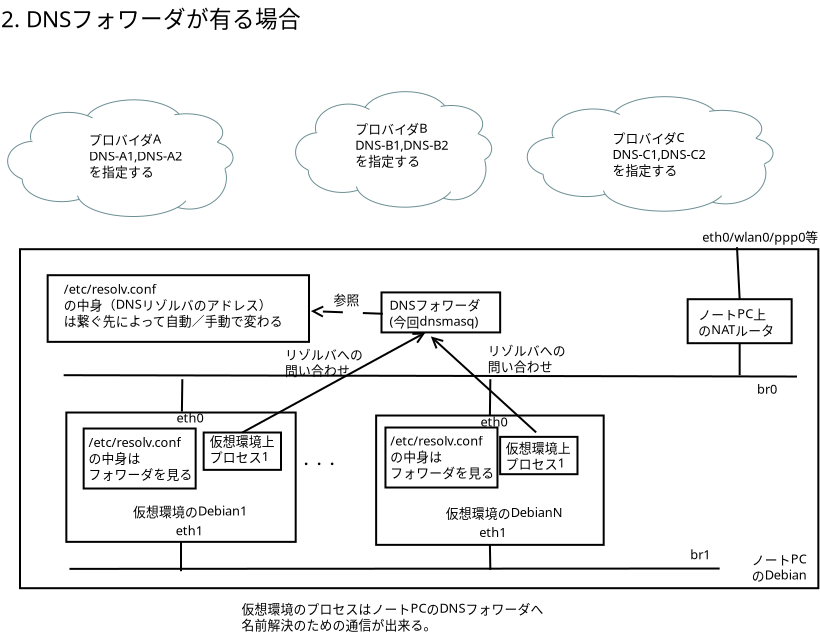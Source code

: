<?xml version="1.0" encoding="UTF-8"?>
<dia:diagram xmlns:dia="http://www.lysator.liu.se/~alla/dia/">
  <dia:layer name="背景" visible="true">
    <dia:object type="Standard - Box" version="0" id="O0">
      <dia:attribute name="obj_pos">
        <dia:point val="5.4,11.017"/>
      </dia:attribute>
      <dia:attribute name="obj_bb">
        <dia:rectangle val="5.35,10.967;45.367,28.017"/>
      </dia:attribute>
      <dia:attribute name="elem_corner">
        <dia:point val="5.4,11.017"/>
      </dia:attribute>
      <dia:attribute name="elem_width">
        <dia:real val="39.917"/>
      </dia:attribute>
      <dia:attribute name="elem_height">
        <dia:real val="16.95"/>
      </dia:attribute>
      <dia:attribute name="show_background">
        <dia:boolean val="true"/>
      </dia:attribute>
    </dia:object>
    <dia:object type="Cisco - Cloud White" version="1" id="O1">
      <dia:attribute name="obj_pos">
        <dia:point val="4.783,3.55"/>
      </dia:attribute>
      <dia:attribute name="obj_bb">
        <dia:rectangle val="4.783,3.55;16.05,9.384"/>
      </dia:attribute>
      <dia:attribute name="meta">
        <dia:composite type="dict"/>
      </dia:attribute>
      <dia:attribute name="elem_corner">
        <dia:point val="4.783,3.55"/>
      </dia:attribute>
      <dia:attribute name="elem_width">
        <dia:real val="11.267"/>
      </dia:attribute>
      <dia:attribute name="elem_height">
        <dia:real val="5.833"/>
      </dia:attribute>
      <dia:attribute name="line_width">
        <dia:real val="0.1"/>
      </dia:attribute>
      <dia:attribute name="line_colour">
        <dia:color val="#000000"/>
      </dia:attribute>
      <dia:attribute name="fill_colour">
        <dia:color val="#ffffff"/>
      </dia:attribute>
      <dia:attribute name="show_background">
        <dia:boolean val="true"/>
      </dia:attribute>
      <dia:attribute name="line_style">
        <dia:enum val="0"/>
        <dia:real val="1"/>
      </dia:attribute>
      <dia:attribute name="flip_horizontal">
        <dia:boolean val="false"/>
      </dia:attribute>
      <dia:attribute name="flip_vertical">
        <dia:boolean val="false"/>
      </dia:attribute>
      <dia:attribute name="subscale">
        <dia:real val="1"/>
      </dia:attribute>
    </dia:object>
    <dia:object type="Cisco - Cloud White" version="1" id="O2">
      <dia:attribute name="obj_pos">
        <dia:point val="19.18,3.142"/>
      </dia:attribute>
      <dia:attribute name="obj_bb">
        <dia:rectangle val="19.18,3.142;28.984,8.917"/>
      </dia:attribute>
      <dia:attribute name="meta">
        <dia:composite type="dict"/>
      </dia:attribute>
      <dia:attribute name="elem_corner">
        <dia:point val="19.18,3.142"/>
      </dia:attribute>
      <dia:attribute name="elem_width">
        <dia:real val="9.803"/>
      </dia:attribute>
      <dia:attribute name="elem_height">
        <dia:real val="5.774"/>
      </dia:attribute>
      <dia:attribute name="line_width">
        <dia:real val="0.1"/>
      </dia:attribute>
      <dia:attribute name="line_colour">
        <dia:color val="#000000"/>
      </dia:attribute>
      <dia:attribute name="fill_colour">
        <dia:color val="#ffffff"/>
      </dia:attribute>
      <dia:attribute name="show_background">
        <dia:boolean val="true"/>
      </dia:attribute>
      <dia:attribute name="line_style">
        <dia:enum val="0"/>
        <dia:real val="1"/>
      </dia:attribute>
      <dia:attribute name="flip_horizontal">
        <dia:boolean val="false"/>
      </dia:attribute>
      <dia:attribute name="flip_vertical">
        <dia:boolean val="false"/>
      </dia:attribute>
      <dia:attribute name="subscale">
        <dia:real val="1"/>
      </dia:attribute>
    </dia:object>
    <dia:object type="Cisco - Cloud White" version="1" id="O3">
      <dia:attribute name="obj_pos">
        <dia:point val="30.764,3.392"/>
      </dia:attribute>
      <dia:attribute name="obj_bb">
        <dia:rectangle val="30.763,3.392;43.05,9.117"/>
      </dia:attribute>
      <dia:attribute name="meta">
        <dia:composite type="dict"/>
      </dia:attribute>
      <dia:attribute name="elem_corner">
        <dia:point val="30.764,3.392"/>
      </dia:attribute>
      <dia:attribute name="elem_width">
        <dia:real val="12.286"/>
      </dia:attribute>
      <dia:attribute name="elem_height">
        <dia:real val="5.724"/>
      </dia:attribute>
      <dia:attribute name="line_width">
        <dia:real val="0.1"/>
      </dia:attribute>
      <dia:attribute name="line_colour">
        <dia:color val="#000000"/>
      </dia:attribute>
      <dia:attribute name="fill_colour">
        <dia:color val="#ffffff"/>
      </dia:attribute>
      <dia:attribute name="show_background">
        <dia:boolean val="true"/>
      </dia:attribute>
      <dia:attribute name="line_style">
        <dia:enum val="0"/>
        <dia:real val="1"/>
      </dia:attribute>
      <dia:attribute name="flip_horizontal">
        <dia:boolean val="false"/>
      </dia:attribute>
      <dia:attribute name="flip_vertical">
        <dia:boolean val="false"/>
      </dia:attribute>
      <dia:attribute name="subscale">
        <dia:real val="1"/>
      </dia:attribute>
    </dia:object>
    <dia:object type="Standard - Text" version="1" id="O4">
      <dia:attribute name="obj_pos">
        <dia:point val="4.45,-0.083"/>
      </dia:attribute>
      <dia:attribute name="obj_bb">
        <dia:rectangle val="4.45,-1.249;19.658,0.293"/>
      </dia:attribute>
      <dia:attribute name="text">
        <dia:composite type="text">
          <dia:attribute name="string">
            <dia:string>#2. DNSフォワーダが有る場合#</dia:string>
          </dia:attribute>
          <dia:attribute name="font">
            <dia:font family="sans" style="0" name="Helvetica"/>
          </dia:attribute>
          <dia:attribute name="height">
            <dia:real val="1.411"/>
          </dia:attribute>
          <dia:attribute name="pos">
            <dia:point val="4.45,-0.083"/>
          </dia:attribute>
          <dia:attribute name="color">
            <dia:color val="#000000"/>
          </dia:attribute>
          <dia:attribute name="alignment">
            <dia:enum val="0"/>
          </dia:attribute>
        </dia:composite>
      </dia:attribute>
      <dia:attribute name="valign">
        <dia:enum val="3"/>
      </dia:attribute>
    </dia:object>
    <dia:object type="Standard - Text" version="1" id="O5">
      <dia:attribute name="obj_pos">
        <dia:point val="39.517,10.65"/>
      </dia:attribute>
      <dia:attribute name="obj_bb">
        <dia:rectangle val="39.517,10.01;45.579,10.822"/>
      </dia:attribute>
      <dia:attribute name="text">
        <dia:composite type="text">
          <dia:attribute name="string">
            <dia:string>#eth0/wlan0/ppp0等#</dia:string>
          </dia:attribute>
          <dia:attribute name="font">
            <dia:font family="sans" style="0" name="Helvetica"/>
          </dia:attribute>
          <dia:attribute name="height">
            <dia:real val="0.8"/>
          </dia:attribute>
          <dia:attribute name="pos">
            <dia:point val="39.517,10.65"/>
          </dia:attribute>
          <dia:attribute name="color">
            <dia:color val="#000000"/>
          </dia:attribute>
          <dia:attribute name="alignment">
            <dia:enum val="0"/>
          </dia:attribute>
        </dia:composite>
      </dia:attribute>
      <dia:attribute name="valign">
        <dia:enum val="3"/>
      </dia:attribute>
    </dia:object>
  </dia:layer>
  <dia:layer name="母艦レイヤ" visible="true">
    <dia:object type="Standard - Text" version="1" id="O6">
      <dia:attribute name="obj_pos">
        <dia:point val="8.85,5.783"/>
      </dia:attribute>
      <dia:attribute name="obj_bb">
        <dia:rectangle val="8.85,5.158;13.932,7.548"/>
      </dia:attribute>
      <dia:attribute name="text">
        <dia:composite type="text">
          <dia:attribute name="string">
            <dia:string>#プロバイダA
DNS-A1,DNS-A2
を指定する#</dia:string>
          </dia:attribute>
          <dia:attribute name="font">
            <dia:font family="sans" style="0" name="Helvetica"/>
          </dia:attribute>
          <dia:attribute name="height">
            <dia:real val="0.8"/>
          </dia:attribute>
          <dia:attribute name="pos">
            <dia:point val="8.85,5.783"/>
          </dia:attribute>
          <dia:attribute name="color">
            <dia:color val="#000000"/>
          </dia:attribute>
          <dia:attribute name="alignment">
            <dia:enum val="0"/>
          </dia:attribute>
        </dia:composite>
      </dia:attribute>
      <dia:attribute name="valign">
        <dia:enum val="3"/>
      </dia:attribute>
    </dia:object>
    <dia:object type="Standard - Text" version="1" id="O7">
      <dia:attribute name="obj_pos">
        <dia:point val="22.157,5.242"/>
      </dia:attribute>
      <dia:attribute name="obj_bb">
        <dia:rectangle val="22.157,4.617;27.229,7.007"/>
      </dia:attribute>
      <dia:attribute name="text">
        <dia:composite type="text">
          <dia:attribute name="string">
            <dia:string>#プロバイダB
DNS-B1,DNS-B2
を指定する#</dia:string>
          </dia:attribute>
          <dia:attribute name="font">
            <dia:font family="sans" style="0" name="Helvetica"/>
          </dia:attribute>
          <dia:attribute name="height">
            <dia:real val="0.8"/>
          </dia:attribute>
          <dia:attribute name="pos">
            <dia:point val="22.157,5.242"/>
          </dia:attribute>
          <dia:attribute name="color">
            <dia:color val="#000000"/>
          </dia:attribute>
          <dia:attribute name="alignment">
            <dia:enum val="0"/>
          </dia:attribute>
        </dia:composite>
      </dia:attribute>
      <dia:attribute name="valign">
        <dia:enum val="3"/>
      </dia:attribute>
    </dia:object>
    <dia:object type="Standard - Text" version="1" id="O8">
      <dia:attribute name="obj_pos">
        <dia:point val="35.023,5.708"/>
      </dia:attribute>
      <dia:attribute name="obj_bb">
        <dia:rectangle val="35.023,5.083;40.156,7.473"/>
      </dia:attribute>
      <dia:attribute name="text">
        <dia:composite type="text">
          <dia:attribute name="string">
            <dia:string>#プロバイダC
DNS-C1,DNS-C2
を指定する#</dia:string>
          </dia:attribute>
          <dia:attribute name="font">
            <dia:font family="sans" style="0" name="Helvetica"/>
          </dia:attribute>
          <dia:attribute name="height">
            <dia:real val="0.8"/>
          </dia:attribute>
          <dia:attribute name="pos">
            <dia:point val="35.023,5.708"/>
          </dia:attribute>
          <dia:attribute name="color">
            <dia:color val="#000000"/>
          </dia:attribute>
          <dia:attribute name="alignment">
            <dia:enum val="0"/>
          </dia:attribute>
        </dia:composite>
      </dia:attribute>
      <dia:attribute name="valign">
        <dia:enum val="3"/>
      </dia:attribute>
    </dia:object>
  </dia:layer>
  <dia:layer name="仮想レイヤ" visible="true">
    <dia:object type="Standard - Text" version="1" id="O9">
      <dia:attribute name="obj_pos">
        <dia:point val="41.983,26.783"/>
      </dia:attribute>
      <dia:attribute name="obj_bb">
        <dia:rectangle val="41.983,26.143;44.893,27.756"/>
      </dia:attribute>
      <dia:attribute name="text">
        <dia:composite type="text">
          <dia:attribute name="string">
            <dia:string>#ノートPC
のDebian#</dia:string>
          </dia:attribute>
          <dia:attribute name="font">
            <dia:font family="sans" style="0" name="Helvetica"/>
          </dia:attribute>
          <dia:attribute name="height">
            <dia:real val="0.8"/>
          </dia:attribute>
          <dia:attribute name="pos">
            <dia:point val="41.983,26.783"/>
          </dia:attribute>
          <dia:attribute name="color">
            <dia:color val="#000000"/>
          </dia:attribute>
          <dia:attribute name="alignment">
            <dia:enum val="0"/>
          </dia:attribute>
        </dia:composite>
      </dia:attribute>
      <dia:attribute name="valign">
        <dia:enum val="3"/>
      </dia:attribute>
    </dia:object>
    <dia:object type="Standard - Box" version="0" id="O10">
      <dia:attribute name="obj_pos">
        <dia:point val="6.783,12.317"/>
      </dia:attribute>
      <dia:attribute name="obj_bb">
        <dia:rectangle val="6.733,12.267;19.9,15.7"/>
      </dia:attribute>
      <dia:attribute name="elem_corner">
        <dia:point val="6.783,12.317"/>
      </dia:attribute>
      <dia:attribute name="elem_width">
        <dia:real val="13.067"/>
      </dia:attribute>
      <dia:attribute name="elem_height">
        <dia:real val="3.333"/>
      </dia:attribute>
      <dia:attribute name="show_background">
        <dia:boolean val="true"/>
      </dia:attribute>
    </dia:object>
    <dia:object type="Standard - Box" version="0" id="O11">
      <dia:attribute name="obj_pos">
        <dia:point val="7.717,19.183"/>
      </dia:attribute>
      <dia:attribute name="obj_bb">
        <dia:rectangle val="7.667,19.133;19.233,25.7"/>
      </dia:attribute>
      <dia:attribute name="elem_corner">
        <dia:point val="7.717,19.183"/>
      </dia:attribute>
      <dia:attribute name="elem_width">
        <dia:real val="11.467"/>
      </dia:attribute>
      <dia:attribute name="elem_height">
        <dia:real val="6.467"/>
      </dia:attribute>
      <dia:attribute name="show_background">
        <dia:boolean val="true"/>
      </dia:attribute>
    </dia:object>
    <dia:object type="Standard - Box" version="0" id="O12">
      <dia:attribute name="obj_pos">
        <dia:point val="23.207,19.333"/>
      </dia:attribute>
      <dia:attribute name="obj_bb">
        <dia:rectangle val="23.157,19.283;34.633,25.85"/>
      </dia:attribute>
      <dia:attribute name="elem_corner">
        <dia:point val="23.207,19.333"/>
      </dia:attribute>
      <dia:attribute name="elem_width">
        <dia:real val="11.377"/>
      </dia:attribute>
      <dia:attribute name="elem_height">
        <dia:real val="6.467"/>
      </dia:attribute>
      <dia:attribute name="show_background">
        <dia:boolean val="true"/>
      </dia:attribute>
    </dia:object>
    <dia:object type="Standard - Line" version="0" id="O13">
      <dia:attribute name="obj_pos">
        <dia:point val="7.583,17.317"/>
      </dia:attribute>
      <dia:attribute name="obj_bb">
        <dia:rectangle val="7.533,17.267;44.3,17.433"/>
      </dia:attribute>
      <dia:attribute name="conn_endpoints">
        <dia:point val="7.583,17.317"/>
        <dia:point val="44.25,17.383"/>
      </dia:attribute>
      <dia:attribute name="numcp">
        <dia:int val="1"/>
      </dia:attribute>
    </dia:object>
    <dia:object type="Standard - Line" version="0" id="O14">
      <dia:attribute name="obj_pos">
        <dia:point val="7.873,27"/>
      </dia:attribute>
      <dia:attribute name="obj_bb">
        <dia:rectangle val="7.823,26.933;40.433,27.05"/>
      </dia:attribute>
      <dia:attribute name="conn_endpoints">
        <dia:point val="7.873,27"/>
        <dia:point val="40.383,26.983"/>
      </dia:attribute>
      <dia:attribute name="numcp">
        <dia:int val="1"/>
      </dia:attribute>
    </dia:object>
    <dia:object type="Standard - Box" version="0" id="O15">
      <dia:attribute name="obj_pos">
        <dia:point val="38.783,13.517"/>
      </dia:attribute>
      <dia:attribute name="obj_bb">
        <dia:rectangle val="38.733,13.467;44.033,15.767"/>
      </dia:attribute>
      <dia:attribute name="elem_corner">
        <dia:point val="38.783,13.517"/>
      </dia:attribute>
      <dia:attribute name="elem_width">
        <dia:real val="5.2"/>
      </dia:attribute>
      <dia:attribute name="elem_height">
        <dia:real val="2.2"/>
      </dia:attribute>
      <dia:attribute name="show_background">
        <dia:boolean val="true"/>
      </dia:attribute>
    </dia:object>
    <dia:object type="Standard - Text" version="1" id="O16">
      <dia:attribute name="obj_pos">
        <dia:point val="41.383,14.617"/>
      </dia:attribute>
      <dia:attribute name="obj_bb">
        <dia:rectangle val="41.383,14.022;41.383,14.767"/>
      </dia:attribute>
      <dia:attribute name="text">
        <dia:composite type="text">
          <dia:attribute name="string">
            <dia:string>##</dia:string>
          </dia:attribute>
          <dia:attribute name="font">
            <dia:font family="sans" style="0" name="Helvetica"/>
          </dia:attribute>
          <dia:attribute name="height">
            <dia:real val="0.8"/>
          </dia:attribute>
          <dia:attribute name="pos">
            <dia:point val="41.383,14.617"/>
          </dia:attribute>
          <dia:attribute name="color">
            <dia:color val="#000000"/>
          </dia:attribute>
          <dia:attribute name="alignment">
            <dia:enum val="0"/>
          </dia:attribute>
        </dia:composite>
      </dia:attribute>
      <dia:attribute name="valign">
        <dia:enum val="3"/>
      </dia:attribute>
      <dia:connections>
        <dia:connection handle="0" to="O15" connection="8"/>
      </dia:connections>
    </dia:object>
    <dia:object type="Standard - Line" version="0" id="O17">
      <dia:attribute name="obj_pos">
        <dia:point val="41.25,10.917"/>
      </dia:attribute>
      <dia:attribute name="obj_bb">
        <dia:rectangle val="41.197,10.864;41.436,13.569"/>
      </dia:attribute>
      <dia:attribute name="conn_endpoints">
        <dia:point val="41.25,10.917"/>
        <dia:point val="41.383,13.517"/>
      </dia:attribute>
      <dia:attribute name="numcp">
        <dia:int val="1"/>
      </dia:attribute>
      <dia:connections>
        <dia:connection handle="1" to="O15" connection="1"/>
      </dia:connections>
    </dia:object>
    <dia:object type="Standard - Line" version="0" id="O18">
      <dia:attribute name="obj_pos">
        <dia:point val="41.383,15.717"/>
      </dia:attribute>
      <dia:attribute name="obj_bb">
        <dia:rectangle val="41.333,15.667;41.433,17.367"/>
      </dia:attribute>
      <dia:attribute name="conn_endpoints">
        <dia:point val="41.383,15.717"/>
        <dia:point val="41.383,17.317"/>
      </dia:attribute>
      <dia:attribute name="numcp">
        <dia:int val="1"/>
      </dia:attribute>
      <dia:connections>
        <dia:connection handle="0" to="O15" connection="6"/>
      </dia:connections>
    </dia:object>
    <dia:object type="Standard - Line" version="0" id="O19">
      <dia:attribute name="obj_pos">
        <dia:point val="13.517,17.517"/>
      </dia:attribute>
      <dia:attribute name="obj_bb">
        <dia:rectangle val="13.444,17.466;13.567,19.184"/>
      </dia:attribute>
      <dia:attribute name="conn_endpoints">
        <dia:point val="13.517,17.517"/>
        <dia:point val="13.495,19.134"/>
      </dia:attribute>
      <dia:attribute name="numcp">
        <dia:int val="1"/>
      </dia:attribute>
      <dia:connections>
        <dia:connection handle="1" to="O11" connection="8"/>
      </dia:connections>
    </dia:object>
    <dia:object type="Standard - Line" version="0" id="O20">
      <dia:attribute name="obj_pos">
        <dia:point val="13.45,25.65"/>
      </dia:attribute>
      <dia:attribute name="obj_bb">
        <dia:rectangle val="13.4,25.6;13.5,27.167"/>
      </dia:attribute>
      <dia:attribute name="conn_endpoints">
        <dia:point val="13.45,25.65"/>
        <dia:point val="13.45,27.117"/>
      </dia:attribute>
      <dia:attribute name="numcp">
        <dia:int val="1"/>
      </dia:attribute>
      <dia:connections>
        <dia:connection handle="0" to="O11" connection="6"/>
      </dia:connections>
    </dia:object>
    <dia:object type="Standard - Line" version="0" id="O21">
      <dia:attribute name="obj_pos">
        <dia:point val="28.917,17.517"/>
      </dia:attribute>
      <dia:attribute name="obj_bb">
        <dia:rectangle val="28.844,17.466;28.967,19.384"/>
      </dia:attribute>
      <dia:attribute name="conn_endpoints">
        <dia:point val="28.917,17.517"/>
        <dia:point val="28.895,19.333"/>
      </dia:attribute>
      <dia:attribute name="numcp">
        <dia:int val="1"/>
      </dia:attribute>
      <dia:connections>
        <dia:connection handle="1" to="O12" connection="1"/>
      </dia:connections>
    </dia:object>
    <dia:object type="Standard - Line" version="0" id="O22">
      <dia:attribute name="obj_pos">
        <dia:point val="28.895,25.8"/>
      </dia:attribute>
      <dia:attribute name="obj_bb">
        <dia:rectangle val="28.844,25.749;28.968,27.101"/>
      </dia:attribute>
      <dia:attribute name="conn_endpoints">
        <dia:point val="28.895,25.8"/>
        <dia:point val="28.917,27.05"/>
      </dia:attribute>
      <dia:attribute name="numcp">
        <dia:int val="1"/>
      </dia:attribute>
      <dia:connections>
        <dia:connection handle="0" to="O12" connection="6"/>
      </dia:connections>
    </dia:object>
    <dia:object type="Standard - Box" version="0" id="O23">
      <dia:attribute name="obj_pos">
        <dia:point val="23.475,13.178"/>
      </dia:attribute>
      <dia:attribute name="obj_bb">
        <dia:rectangle val="23.425,13.128;29.458,15.228"/>
      </dia:attribute>
      <dia:attribute name="elem_corner">
        <dia:point val="23.475,13.178"/>
      </dia:attribute>
      <dia:attribute name="elem_width">
        <dia:real val="5.933"/>
      </dia:attribute>
      <dia:attribute name="elem_height">
        <dia:real val="2"/>
      </dia:attribute>
      <dia:attribute name="show_background">
        <dia:boolean val="true"/>
      </dia:attribute>
    </dia:object>
  </dia:layer>
  <dia:layer name="仮想レイヤの中身" visible="true">
    <dia:object type="Standard - Box" version="0" id="O24">
      <dia:attribute name="obj_pos">
        <dia:point val="8.583,19.983"/>
      </dia:attribute>
      <dia:attribute name="obj_bb">
        <dia:rectangle val="8.533,19.933;14.233,23.033"/>
      </dia:attribute>
      <dia:attribute name="elem_corner">
        <dia:point val="8.583,19.983"/>
      </dia:attribute>
      <dia:attribute name="elem_width">
        <dia:real val="5.6"/>
      </dia:attribute>
      <dia:attribute name="elem_height">
        <dia:real val="3"/>
      </dia:attribute>
      <dia:attribute name="show_background">
        <dia:boolean val="true"/>
      </dia:attribute>
    </dia:object>
    <dia:object type="Standard - Box" version="0" id="O25">
      <dia:attribute name="obj_pos">
        <dia:point val="23.673,19.933"/>
      </dia:attribute>
      <dia:attribute name="obj_bb">
        <dia:rectangle val="23.623,19.883;29.323,22.983"/>
      </dia:attribute>
      <dia:attribute name="elem_corner">
        <dia:point val="23.673,19.933"/>
      </dia:attribute>
      <dia:attribute name="elem_width">
        <dia:real val="5.6"/>
      </dia:attribute>
      <dia:attribute name="elem_height">
        <dia:real val="3"/>
      </dia:attribute>
      <dia:attribute name="show_background">
        <dia:boolean val="true"/>
      </dia:attribute>
    </dia:object>
    <dia:object type="Standard - Box" version="0" id="O26">
      <dia:attribute name="obj_pos">
        <dia:point val="14.583,20.183"/>
      </dia:attribute>
      <dia:attribute name="obj_bb">
        <dia:rectangle val="14.533,20.133;18.5,22.1"/>
      </dia:attribute>
      <dia:attribute name="elem_corner">
        <dia:point val="14.583,20.183"/>
      </dia:attribute>
      <dia:attribute name="elem_width">
        <dia:real val="3.867"/>
      </dia:attribute>
      <dia:attribute name="elem_height">
        <dia:real val="1.867"/>
      </dia:attribute>
      <dia:attribute name="show_background">
        <dia:boolean val="true"/>
      </dia:attribute>
    </dia:object>
    <dia:object type="Standard - Box" version="0" id="O27">
      <dia:attribute name="obj_pos">
        <dia:point val="29.407,20.4"/>
      </dia:attribute>
      <dia:attribute name="obj_bb">
        <dia:rectangle val="29.357,20.35;33.323,22.317"/>
      </dia:attribute>
      <dia:attribute name="elem_corner">
        <dia:point val="29.407,20.4"/>
      </dia:attribute>
      <dia:attribute name="elem_width">
        <dia:real val="3.867"/>
      </dia:attribute>
      <dia:attribute name="elem_height">
        <dia:real val="1.867"/>
      </dia:attribute>
      <dia:attribute name="show_background">
        <dia:boolean val="true"/>
      </dia:attribute>
    </dia:object>
    <dia:object type="Standard - Line" version="0" id="O28">
      <dia:attribute name="obj_pos">
        <dia:point val="23.542,14.245"/>
      </dia:attribute>
      <dia:attribute name="obj_bb">
        <dia:rectangle val="19.83,13.801;23.593,14.463"/>
      </dia:attribute>
      <dia:attribute name="conn_endpoints">
        <dia:point val="23.542,14.245"/>
        <dia:point val="19.942,14.112"/>
      </dia:attribute>
      <dia:attribute name="numcp">
        <dia:int val="1"/>
      </dia:attribute>
      <dia:attribute name="line_style">
        <dia:enum val="1"/>
      </dia:attribute>
      <dia:attribute name="end_arrow">
        <dia:enum val="1"/>
      </dia:attribute>
      <dia:attribute name="end_arrow_length">
        <dia:real val="0.5"/>
      </dia:attribute>
      <dia:attribute name="end_arrow_width">
        <dia:real val="0.5"/>
      </dia:attribute>
    </dia:object>
    <dia:object type="Standard - Line" version="0" id="O29">
      <dia:attribute name="obj_pos">
        <dia:point val="16.517,20.183"/>
      </dia:attribute>
      <dia:attribute name="obj_bb">
        <dia:rectangle val="16.449,15.109;25.773,20.251"/>
      </dia:attribute>
      <dia:attribute name="conn_endpoints">
        <dia:point val="16.517,20.183"/>
        <dia:point val="25.675,15.178"/>
      </dia:attribute>
      <dia:attribute name="numcp">
        <dia:int val="1"/>
      </dia:attribute>
      <dia:attribute name="end_arrow">
        <dia:enum val="1"/>
      </dia:attribute>
      <dia:attribute name="end_arrow_length">
        <dia:real val="0.5"/>
      </dia:attribute>
      <dia:attribute name="end_arrow_width">
        <dia:real val="0.5"/>
      </dia:attribute>
      <dia:connections>
        <dia:connection handle="0" to="O26" connection="1"/>
      </dia:connections>
    </dia:object>
    <dia:object type="Standard - Line" version="0" id="O30">
      <dia:attribute name="obj_pos">
        <dia:point val="31.208,20.178"/>
      </dia:attribute>
      <dia:attribute name="obj_bb">
        <dia:rectangle val="25.859,15.303;31.279,20.249"/>
      </dia:attribute>
      <dia:attribute name="conn_endpoints">
        <dia:point val="31.208,20.178"/>
        <dia:point val="25.942,15.378"/>
      </dia:attribute>
      <dia:attribute name="numcp">
        <dia:int val="1"/>
      </dia:attribute>
      <dia:attribute name="end_arrow">
        <dia:enum val="1"/>
      </dia:attribute>
      <dia:attribute name="end_arrow_length">
        <dia:real val="0.5"/>
      </dia:attribute>
      <dia:attribute name="end_arrow_width">
        <dia:real val="0.5"/>
      </dia:attribute>
    </dia:object>
  </dia:layer>
  <dia:layer name="説明文レイヤ" visible="true" active="true">
    <dia:object type="Standard - Text" version="1" id="O31">
      <dia:attribute name="obj_pos">
        <dia:point val="7.583,13.25"/>
      </dia:attribute>
      <dia:attribute name="obj_bb">
        <dia:rectangle val="7.583,12.625;18.463,15.015"/>
      </dia:attribute>
      <dia:attribute name="text">
        <dia:composite type="text">
          <dia:attribute name="string">
            <dia:string>#/etc/resolv.conf
の中身（DNSリゾルバのアドレス）
は繋ぐ先によって自動／手動で変わる#</dia:string>
          </dia:attribute>
          <dia:attribute name="font">
            <dia:font family="sans" style="0" name="Helvetica"/>
          </dia:attribute>
          <dia:attribute name="height">
            <dia:real val="0.8"/>
          </dia:attribute>
          <dia:attribute name="pos">
            <dia:point val="7.583,13.25"/>
          </dia:attribute>
          <dia:attribute name="color">
            <dia:color val="#000000"/>
          </dia:attribute>
          <dia:attribute name="alignment">
            <dia:enum val="0"/>
          </dia:attribute>
        </dia:composite>
      </dia:attribute>
      <dia:attribute name="valign">
        <dia:enum val="3"/>
      </dia:attribute>
    </dia:object>
    <dia:object type="Standard - Text" version="1" id="O32">
      <dia:attribute name="obj_pos">
        <dia:point val="19.383,21.983"/>
      </dia:attribute>
      <dia:attribute name="obj_bb">
        <dia:rectangle val="19.383,21.343;21.348,22.156"/>
      </dia:attribute>
      <dia:attribute name="text">
        <dia:composite type="text">
          <dia:attribute name="string">
            <dia:string>#・・・#</dia:string>
          </dia:attribute>
          <dia:attribute name="font">
            <dia:font family="sans" style="0" name="Helvetica"/>
          </dia:attribute>
          <dia:attribute name="height">
            <dia:real val="0.8"/>
          </dia:attribute>
          <dia:attribute name="pos">
            <dia:point val="19.383,21.983"/>
          </dia:attribute>
          <dia:attribute name="color">
            <dia:color val="#000000"/>
          </dia:attribute>
          <dia:attribute name="alignment">
            <dia:enum val="0"/>
          </dia:attribute>
        </dia:composite>
      </dia:attribute>
      <dia:attribute name="valign">
        <dia:enum val="3"/>
      </dia:attribute>
    </dia:object>
    <dia:object type="Standard - Text" version="1" id="O33">
      <dia:attribute name="obj_pos">
        <dia:point val="11.05,24.383"/>
      </dia:attribute>
      <dia:attribute name="obj_bb">
        <dia:rectangle val="11.05,23.743;16.927,24.556"/>
      </dia:attribute>
      <dia:attribute name="text">
        <dia:composite type="text">
          <dia:attribute name="string">
            <dia:string>#仮想環境のDebian1#</dia:string>
          </dia:attribute>
          <dia:attribute name="font">
            <dia:font family="sans" style="0" name="Helvetica"/>
          </dia:attribute>
          <dia:attribute name="height">
            <dia:real val="0.8"/>
          </dia:attribute>
          <dia:attribute name="pos">
            <dia:point val="11.05,24.383"/>
          </dia:attribute>
          <dia:attribute name="color">
            <dia:color val="#000000"/>
          </dia:attribute>
          <dia:attribute name="alignment">
            <dia:enum val="0"/>
          </dia:attribute>
        </dia:composite>
      </dia:attribute>
      <dia:attribute name="valign">
        <dia:enum val="3"/>
      </dia:attribute>
    </dia:object>
    <dia:object type="Standard - Text" version="1" id="O34">
      <dia:attribute name="obj_pos">
        <dia:point val="26.69,24.457"/>
      </dia:attribute>
      <dia:attribute name="obj_bb">
        <dia:rectangle val="26.69,23.817;32.64,24.629"/>
      </dia:attribute>
      <dia:attribute name="text">
        <dia:composite type="text">
          <dia:attribute name="string">
            <dia:string>#仮想環境のDebianN#</dia:string>
          </dia:attribute>
          <dia:attribute name="font">
            <dia:font family="sans" style="0" name="Helvetica"/>
          </dia:attribute>
          <dia:attribute name="height">
            <dia:real val="0.8"/>
          </dia:attribute>
          <dia:attribute name="pos">
            <dia:point val="26.69,24.457"/>
          </dia:attribute>
          <dia:attribute name="color">
            <dia:color val="#000000"/>
          </dia:attribute>
          <dia:attribute name="alignment">
            <dia:enum val="0"/>
          </dia:attribute>
        </dia:composite>
      </dia:attribute>
      <dia:attribute name="valign">
        <dia:enum val="3"/>
      </dia:attribute>
    </dia:object>
    <dia:object type="Standard - Text" version="1" id="O35">
      <dia:attribute name="obj_pos">
        <dia:point val="11.183,14.25"/>
      </dia:attribute>
      <dia:attribute name="obj_bb">
        <dia:rectangle val="11.183,13.655;11.183,14.4"/>
      </dia:attribute>
      <dia:attribute name="text">
        <dia:composite type="text">
          <dia:attribute name="string">
            <dia:string>##</dia:string>
          </dia:attribute>
          <dia:attribute name="font">
            <dia:font family="sans" style="0" name="Helvetica"/>
          </dia:attribute>
          <dia:attribute name="height">
            <dia:real val="0.8"/>
          </dia:attribute>
          <dia:attribute name="pos">
            <dia:point val="11.183,14.25"/>
          </dia:attribute>
          <dia:attribute name="color">
            <dia:color val="#000000"/>
          </dia:attribute>
          <dia:attribute name="alignment">
            <dia:enum val="0"/>
          </dia:attribute>
        </dia:composite>
      </dia:attribute>
      <dia:attribute name="valign">
        <dia:enum val="3"/>
      </dia:attribute>
    </dia:object>
    <dia:object type="Standard - Text" version="1" id="O36">
      <dia:attribute name="obj_pos">
        <dia:point val="8.823,20.908"/>
      </dia:attribute>
      <dia:attribute name="obj_bb">
        <dia:rectangle val="8.823,20.264;13.963,22.713"/>
      </dia:attribute>
      <dia:attribute name="text">
        <dia:composite type="text">
          <dia:attribute name="string">
            <dia:string>#/etc/resolv.conf
の中身は
フォワーダを見る#</dia:string>
          </dia:attribute>
          <dia:attribute name="font">
            <dia:font family="sans" style="0" name="Helvetica"/>
          </dia:attribute>
          <dia:attribute name="height">
            <dia:real val="0.8"/>
          </dia:attribute>
          <dia:attribute name="pos">
            <dia:point val="8.823,20.908"/>
          </dia:attribute>
          <dia:attribute name="color">
            <dia:color val="#000000"/>
          </dia:attribute>
          <dia:attribute name="alignment">
            <dia:enum val="0"/>
          </dia:attribute>
        </dia:composite>
      </dia:attribute>
      <dia:attribute name="valign">
        <dia:enum val="3"/>
      </dia:attribute>
    </dia:object>
    <dia:object type="Standard - Text" version="1" id="O37">
      <dia:attribute name="obj_pos">
        <dia:point val="39.317,14.517"/>
      </dia:attribute>
      <dia:attribute name="obj_bb">
        <dia:rectangle val="39.317,13.877;43.134,15.489"/>
      </dia:attribute>
      <dia:attribute name="text">
        <dia:composite type="text">
          <dia:attribute name="string">
            <dia:string>#ノートPC上
のNATルータ#</dia:string>
          </dia:attribute>
          <dia:attribute name="font">
            <dia:font family="sans" style="0" name="Helvetica"/>
          </dia:attribute>
          <dia:attribute name="height">
            <dia:real val="0.8"/>
          </dia:attribute>
          <dia:attribute name="pos">
            <dia:point val="39.317,14.517"/>
          </dia:attribute>
          <dia:attribute name="color">
            <dia:color val="#000000"/>
          </dia:attribute>
          <dia:attribute name="alignment">
            <dia:enum val="0"/>
          </dia:attribute>
        </dia:composite>
      </dia:attribute>
      <dia:attribute name="valign">
        <dia:enum val="3"/>
      </dia:attribute>
    </dia:object>
    <dia:object type="Standard - Text" version="1" id="O38">
      <dia:attribute name="obj_pos">
        <dia:point val="42.25,18.25"/>
      </dia:attribute>
      <dia:attribute name="obj_bb">
        <dia:rectangle val="42.25,17.655;43.328,18.4"/>
      </dia:attribute>
      <dia:attribute name="text">
        <dia:composite type="text">
          <dia:attribute name="string">
            <dia:string>#br0#</dia:string>
          </dia:attribute>
          <dia:attribute name="font">
            <dia:font family="sans" style="0" name="Helvetica"/>
          </dia:attribute>
          <dia:attribute name="height">
            <dia:real val="0.8"/>
          </dia:attribute>
          <dia:attribute name="pos">
            <dia:point val="42.25,18.25"/>
          </dia:attribute>
          <dia:attribute name="color">
            <dia:color val="#000000"/>
          </dia:attribute>
          <dia:attribute name="alignment">
            <dia:enum val="0"/>
          </dia:attribute>
        </dia:composite>
      </dia:attribute>
      <dia:attribute name="valign">
        <dia:enum val="3"/>
      </dia:attribute>
    </dia:object>
    <dia:object type="Standard - Text" version="1" id="O39">
      <dia:attribute name="obj_pos">
        <dia:point val="38.917,26.517"/>
      </dia:attribute>
      <dia:attribute name="obj_bb">
        <dia:rectangle val="38.917,25.922;39.994,26.667"/>
      </dia:attribute>
      <dia:attribute name="text">
        <dia:composite type="text">
          <dia:attribute name="string">
            <dia:string>#br1#</dia:string>
          </dia:attribute>
          <dia:attribute name="font">
            <dia:font family="sans" style="0" name="Helvetica"/>
          </dia:attribute>
          <dia:attribute name="height">
            <dia:real val="0.8"/>
          </dia:attribute>
          <dia:attribute name="pos">
            <dia:point val="38.917,26.517"/>
          </dia:attribute>
          <dia:attribute name="color">
            <dia:color val="#000000"/>
          </dia:attribute>
          <dia:attribute name="alignment">
            <dia:enum val="0"/>
          </dia:attribute>
        </dia:composite>
      </dia:attribute>
      <dia:attribute name="valign">
        <dia:enum val="3"/>
      </dia:attribute>
    </dia:object>
    <dia:object type="Standard - Text" version="1" id="O40">
      <dia:attribute name="obj_pos">
        <dia:point val="13.183,25.317"/>
      </dia:attribute>
      <dia:attribute name="obj_bb">
        <dia:rectangle val="13.183,24.722;14.641,25.467"/>
      </dia:attribute>
      <dia:attribute name="text">
        <dia:composite type="text">
          <dia:attribute name="string">
            <dia:string>#eth1#</dia:string>
          </dia:attribute>
          <dia:attribute name="font">
            <dia:font family="sans" style="0" name="Helvetica"/>
          </dia:attribute>
          <dia:attribute name="height">
            <dia:real val="0.8"/>
          </dia:attribute>
          <dia:attribute name="pos">
            <dia:point val="13.183,25.317"/>
          </dia:attribute>
          <dia:attribute name="color">
            <dia:color val="#000000"/>
          </dia:attribute>
          <dia:attribute name="alignment">
            <dia:enum val="0"/>
          </dia:attribute>
        </dia:composite>
      </dia:attribute>
      <dia:attribute name="valign">
        <dia:enum val="3"/>
      </dia:attribute>
    </dia:object>
    <dia:object type="Standard - Text" version="1" id="O41">
      <dia:attribute name="obj_pos">
        <dia:point val="13.223,19.678"/>
      </dia:attribute>
      <dia:attribute name="obj_bb">
        <dia:rectangle val="13.223,19.083;14.681,19.828"/>
      </dia:attribute>
      <dia:attribute name="text">
        <dia:composite type="text">
          <dia:attribute name="string">
            <dia:string>#eth0#</dia:string>
          </dia:attribute>
          <dia:attribute name="font">
            <dia:font family="sans" style="0" name="Helvetica"/>
          </dia:attribute>
          <dia:attribute name="height">
            <dia:real val="0.8"/>
          </dia:attribute>
          <dia:attribute name="pos">
            <dia:point val="13.223,19.678"/>
          </dia:attribute>
          <dia:attribute name="color">
            <dia:color val="#000000"/>
          </dia:attribute>
          <dia:attribute name="alignment">
            <dia:enum val="0"/>
          </dia:attribute>
        </dia:composite>
      </dia:attribute>
      <dia:attribute name="valign">
        <dia:enum val="3"/>
      </dia:attribute>
    </dia:object>
    <dia:object type="Standard - Text" version="1" id="O42">
      <dia:attribute name="obj_pos">
        <dia:point val="14.89,20.857"/>
      </dia:attribute>
      <dia:attribute name="obj_bb">
        <dia:rectangle val="14.89,20.217;18.09,21.829"/>
      </dia:attribute>
      <dia:attribute name="text">
        <dia:composite type="text">
          <dia:attribute name="string">
            <dia:string>#仮想環境上
プロセス1#</dia:string>
          </dia:attribute>
          <dia:attribute name="font">
            <dia:font family="sans" style="0" name="Helvetica"/>
          </dia:attribute>
          <dia:attribute name="height">
            <dia:real val="0.8"/>
          </dia:attribute>
          <dia:attribute name="pos">
            <dia:point val="14.89,20.857"/>
          </dia:attribute>
          <dia:attribute name="color">
            <dia:color val="#000000"/>
          </dia:attribute>
          <dia:attribute name="alignment">
            <dia:enum val="0"/>
          </dia:attribute>
        </dia:composite>
      </dia:attribute>
      <dia:attribute name="valign">
        <dia:enum val="3"/>
      </dia:attribute>
    </dia:object>
    <dia:object type="Standard - Text" version="1" id="O43">
      <dia:attribute name="obj_pos">
        <dia:point val="29.69,21.19"/>
      </dia:attribute>
      <dia:attribute name="obj_bb">
        <dia:rectangle val="29.69,20.55;32.89,22.163"/>
      </dia:attribute>
      <dia:attribute name="text">
        <dia:composite type="text">
          <dia:attribute name="string">
            <dia:string>#仮想環境上
プロセス1#</dia:string>
          </dia:attribute>
          <dia:attribute name="font">
            <dia:font family="sans" style="0" name="Helvetica"/>
          </dia:attribute>
          <dia:attribute name="height">
            <dia:real val="0.8"/>
          </dia:attribute>
          <dia:attribute name="pos">
            <dia:point val="29.69,21.19"/>
          </dia:attribute>
          <dia:attribute name="color">
            <dia:color val="#000000"/>
          </dia:attribute>
          <dia:attribute name="alignment">
            <dia:enum val="0"/>
          </dia:attribute>
        </dia:composite>
      </dia:attribute>
      <dia:attribute name="valign">
        <dia:enum val="3"/>
      </dia:attribute>
    </dia:object>
    <dia:object type="Standard - Text" version="1" id="O44">
      <dia:attribute name="obj_pos">
        <dia:point val="28.423,19.878"/>
      </dia:attribute>
      <dia:attribute name="obj_bb">
        <dia:rectangle val="28.423,19.283;29.881,20.028"/>
      </dia:attribute>
      <dia:attribute name="text">
        <dia:composite type="text">
          <dia:attribute name="string">
            <dia:string>#eth0#</dia:string>
          </dia:attribute>
          <dia:attribute name="font">
            <dia:font family="sans" style="0" name="Helvetica"/>
          </dia:attribute>
          <dia:attribute name="height">
            <dia:real val="0.8"/>
          </dia:attribute>
          <dia:attribute name="pos">
            <dia:point val="28.423,19.878"/>
          </dia:attribute>
          <dia:attribute name="color">
            <dia:color val="#000000"/>
          </dia:attribute>
          <dia:attribute name="alignment">
            <dia:enum val="0"/>
          </dia:attribute>
        </dia:composite>
      </dia:attribute>
      <dia:attribute name="valign">
        <dia:enum val="3"/>
      </dia:attribute>
    </dia:object>
    <dia:object type="Standard - Text" version="1" id="O45">
      <dia:attribute name="obj_pos">
        <dia:point val="28.357,25.412"/>
      </dia:attribute>
      <dia:attribute name="obj_bb">
        <dia:rectangle val="28.357,24.817;29.814,25.562"/>
      </dia:attribute>
      <dia:attribute name="text">
        <dia:composite type="text">
          <dia:attribute name="string">
            <dia:string>#eth1#</dia:string>
          </dia:attribute>
          <dia:attribute name="font">
            <dia:font family="sans" style="0" name="Helvetica"/>
          </dia:attribute>
          <dia:attribute name="height">
            <dia:real val="0.8"/>
          </dia:attribute>
          <dia:attribute name="pos">
            <dia:point val="28.357,25.412"/>
          </dia:attribute>
          <dia:attribute name="color">
            <dia:color val="#000000"/>
          </dia:attribute>
          <dia:attribute name="alignment">
            <dia:enum val="0"/>
          </dia:attribute>
        </dia:composite>
      </dia:attribute>
      <dia:attribute name="valign">
        <dia:enum val="3"/>
      </dia:attribute>
    </dia:object>
    <dia:object type="Standard - Text" version="1" id="O46">
      <dia:attribute name="obj_pos">
        <dia:point val="23.915,20.837"/>
      </dia:attribute>
      <dia:attribute name="obj_bb">
        <dia:rectangle val="23.895,20.192;29.035,22.641"/>
      </dia:attribute>
      <dia:attribute name="text">
        <dia:composite type="text">
          <dia:attribute name="string">
            <dia:string>#/etc/resolv.conf
の中身は
フォワーダを見る#</dia:string>
          </dia:attribute>
          <dia:attribute name="font">
            <dia:font family="sans" style="0" name="Helvetica"/>
          </dia:attribute>
          <dia:attribute name="height">
            <dia:real val="0.8"/>
          </dia:attribute>
          <dia:attribute name="pos">
            <dia:point val="23.915,20.837"/>
          </dia:attribute>
          <dia:attribute name="color">
            <dia:color val="#000000"/>
          </dia:attribute>
          <dia:attribute name="alignment">
            <dia:enum val="0"/>
          </dia:attribute>
        </dia:composite>
      </dia:attribute>
      <dia:attribute name="valign">
        <dia:enum val="3"/>
      </dia:attribute>
    </dia:object>
    <dia:object type="Standard - Text" version="1" id="O47">
      <dia:attribute name="obj_pos">
        <dia:point val="23.875,14.045"/>
      </dia:attribute>
      <dia:attribute name="obj_bb">
        <dia:rectangle val="23.875,13.385;28.715,15.058"/>
      </dia:attribute>
      <dia:attribute name="text">
        <dia:composite type="text">
          <dia:attribute name="string">
            <dia:string>#DNSフォワーダ
(今回dnsmasq)#</dia:string>
          </dia:attribute>
          <dia:attribute name="font">
            <dia:font family="sans" style="0" name="Helvetica"/>
          </dia:attribute>
          <dia:attribute name="height">
            <dia:real val="0.8"/>
          </dia:attribute>
          <dia:attribute name="pos">
            <dia:point val="23.875,14.045"/>
          </dia:attribute>
          <dia:attribute name="color">
            <dia:color val="#000000"/>
          </dia:attribute>
          <dia:attribute name="alignment">
            <dia:enum val="0"/>
          </dia:attribute>
        </dia:composite>
      </dia:attribute>
      <dia:attribute name="valign">
        <dia:enum val="3"/>
      </dia:attribute>
    </dia:object>
    <dia:object type="Standard - Text" version="1" id="O48">
      <dia:attribute name="obj_pos">
        <dia:point val="21.075,13.778"/>
      </dia:attribute>
      <dia:attribute name="obj_bb">
        <dia:rectangle val="21.075,13.138;22.355,13.951"/>
      </dia:attribute>
      <dia:attribute name="text">
        <dia:composite type="text">
          <dia:attribute name="string">
            <dia:string>#参照#</dia:string>
          </dia:attribute>
          <dia:attribute name="font">
            <dia:font family="sans" style="0" name="Helvetica"/>
          </dia:attribute>
          <dia:attribute name="height">
            <dia:real val="0.8"/>
          </dia:attribute>
          <dia:attribute name="pos">
            <dia:point val="21.075,13.778"/>
          </dia:attribute>
          <dia:attribute name="color">
            <dia:color val="#000000"/>
          </dia:attribute>
          <dia:attribute name="alignment">
            <dia:enum val="0"/>
          </dia:attribute>
        </dia:composite>
      </dia:attribute>
      <dia:attribute name="valign">
        <dia:enum val="3"/>
      </dia:attribute>
    </dia:object>
    <dia:object type="Standard - Text" version="1" id="O49">
      <dia:attribute name="obj_pos">
        <dia:point val="18.648,16.518"/>
      </dia:attribute>
      <dia:attribute name="obj_bb">
        <dia:rectangle val="18.648,15.878;22.488,17.491"/>
      </dia:attribute>
      <dia:attribute name="text">
        <dia:composite type="text">
          <dia:attribute name="string">
            <dia:string>#リゾルバへの
問い合わせ#</dia:string>
          </dia:attribute>
          <dia:attribute name="font">
            <dia:font family="sans" style="0" name="Helvetica"/>
          </dia:attribute>
          <dia:attribute name="height">
            <dia:real val="0.8"/>
          </dia:attribute>
          <dia:attribute name="pos">
            <dia:point val="18.648,16.518"/>
          </dia:attribute>
          <dia:attribute name="color">
            <dia:color val="#000000"/>
          </dia:attribute>
          <dia:attribute name="alignment">
            <dia:enum val="0"/>
          </dia:attribute>
        </dia:composite>
      </dia:attribute>
      <dia:attribute name="valign">
        <dia:enum val="3"/>
      </dia:attribute>
    </dia:object>
    <dia:object type="Standard - Text" version="1" id="O50">
      <dia:attribute name="obj_pos">
        <dia:point val="28.782,16.318"/>
      </dia:attribute>
      <dia:attribute name="obj_bb">
        <dia:rectangle val="28.782,15.678;32.622,17.291"/>
      </dia:attribute>
      <dia:attribute name="text">
        <dia:composite type="text">
          <dia:attribute name="string">
            <dia:string>#リゾルバへの
問い合わせ#</dia:string>
          </dia:attribute>
          <dia:attribute name="font">
            <dia:font family="sans" style="0" name="Helvetica"/>
          </dia:attribute>
          <dia:attribute name="height">
            <dia:real val="0.8"/>
          </dia:attribute>
          <dia:attribute name="pos">
            <dia:point val="28.782,16.318"/>
          </dia:attribute>
          <dia:attribute name="color">
            <dia:color val="#000000"/>
          </dia:attribute>
          <dia:attribute name="alignment">
            <dia:enum val="0"/>
          </dia:attribute>
        </dia:composite>
      </dia:attribute>
      <dia:attribute name="valign">
        <dia:enum val="3"/>
      </dia:attribute>
    </dia:object>
    <dia:object type="Standard - Text" version="1" id="O51">
      <dia:attribute name="obj_pos">
        <dia:point val="16.475,29.245"/>
      </dia:attribute>
      <dia:attribute name="obj_bb">
        <dia:rectangle val="16.475,28.605;31.488,30.218"/>
      </dia:attribute>
      <dia:attribute name="text">
        <dia:composite type="text">
          <dia:attribute name="string">
            <dia:string>#仮想環境のプロセスはノートPCのDNSフォワーダへ
名前解決のための通信が出来る。#</dia:string>
          </dia:attribute>
          <dia:attribute name="font">
            <dia:font family="sans" style="0" name="Helvetica"/>
          </dia:attribute>
          <dia:attribute name="height">
            <dia:real val="0.8"/>
          </dia:attribute>
          <dia:attribute name="pos">
            <dia:point val="16.475,29.245"/>
          </dia:attribute>
          <dia:attribute name="color">
            <dia:color val="#000000"/>
          </dia:attribute>
          <dia:attribute name="alignment">
            <dia:enum val="0"/>
          </dia:attribute>
        </dia:composite>
      </dia:attribute>
      <dia:attribute name="valign">
        <dia:enum val="3"/>
      </dia:attribute>
    </dia:object>
  </dia:layer>
</dia:diagram>
